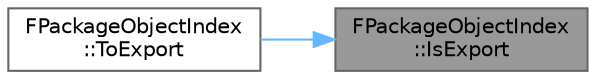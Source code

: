 digraph "FPackageObjectIndex::IsExport"
{
 // INTERACTIVE_SVG=YES
 // LATEX_PDF_SIZE
  bgcolor="transparent";
  edge [fontname=Helvetica,fontsize=10,labelfontname=Helvetica,labelfontsize=10];
  node [fontname=Helvetica,fontsize=10,shape=box,height=0.2,width=0.4];
  rankdir="RL";
  Node1 [id="Node000001",label="FPackageObjectIndex\l::IsExport",height=0.2,width=0.4,color="gray40", fillcolor="grey60", style="filled", fontcolor="black",tooltip=" "];
  Node1 -> Node2 [id="edge1_Node000001_Node000002",dir="back",color="steelblue1",style="solid",tooltip=" "];
  Node2 [id="Node000002",label="FPackageObjectIndex\l::ToExport",height=0.2,width=0.4,color="grey40", fillcolor="white", style="filled",URL="$da/dd6/classFPackageObjectIndex.html#af7313857c0f671a79577f0fa23c669c1",tooltip=" "];
}
